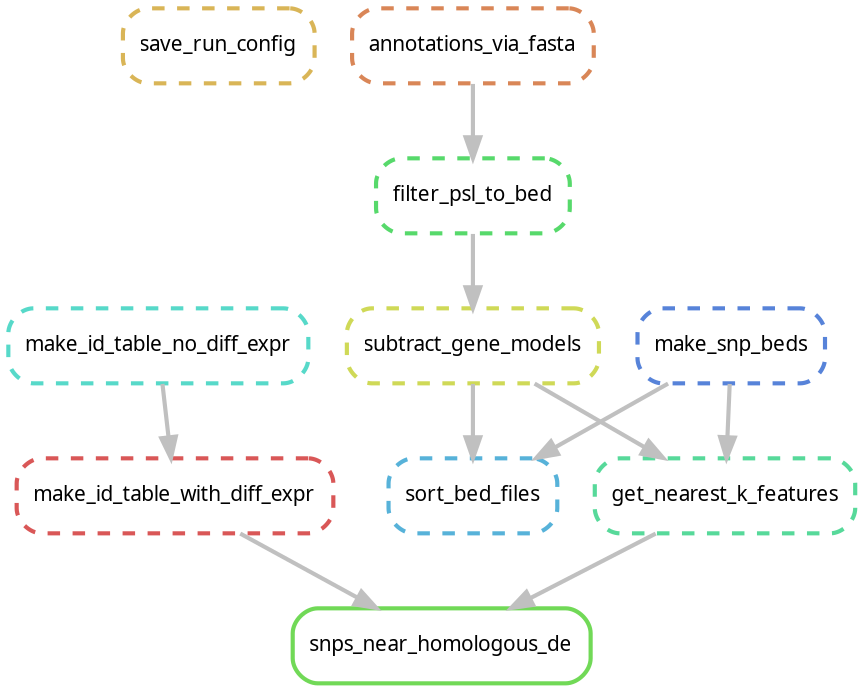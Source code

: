 digraph snakemake_dag {
    graph[bgcolor=white, margin=0];
    node[shape=box, style=rounded, fontname=sans,                 fontsize=10, penwidth=2];
    edge[penwidth=2, color=grey];
	0[label = "save_run_config", color = "0.12 0.6 0.85", style="rounded,dashed"];
	1[label = "make_id_table_with_diff_expr", color = "0.00 0.6 0.85", style="rounded,dashed"];
	2[label = "filter_psl_to_bed", color = "0.36 0.6 0.85", style="rounded,dashed"];
	3[label = "make_snp_beds", color = "0.61 0.6 0.85", style="rounded,dashed"];
	4[label = "make_id_table_no_diff_expr", color = "0.48 0.6 0.85", style="rounded,dashed"];
	5[label = "subtract_gene_models", color = "0.18 0.6 0.85", style="rounded,dashed"];
	/*6[label = "all", color = "0.24 0.6 0.85", style="rounded"];*/
	7[label = "annotations_via_fasta", color = "0.06 0.6 0.85", style="rounded,dashed"];
	8[label = "get_nearest_k_features", color = "0.42 0.6 0.85", style="rounded,dashed"];
	9[label = "snps_near_homologous_de", color = "0.30 0.6 0.85", style="rounded"];
	10[label = "sort_bed_files", color = "0.55 0.6 0.85", style="rounded,dashed"];
	4 -> 1
	7 -> 2
	2 -> 5
	/*0 -> 6
	1 -> 6
	4 -> 6
	9 -> 6
	5 -> 6
	10 -> 6
	3 -> 6
	8 -> 6
	7 -> 6
	2 -> 6*/
	3 -> 8
	5 -> 8
	1 -> 9
	8 -> 9
	3 -> 10
	5 -> 10
}

